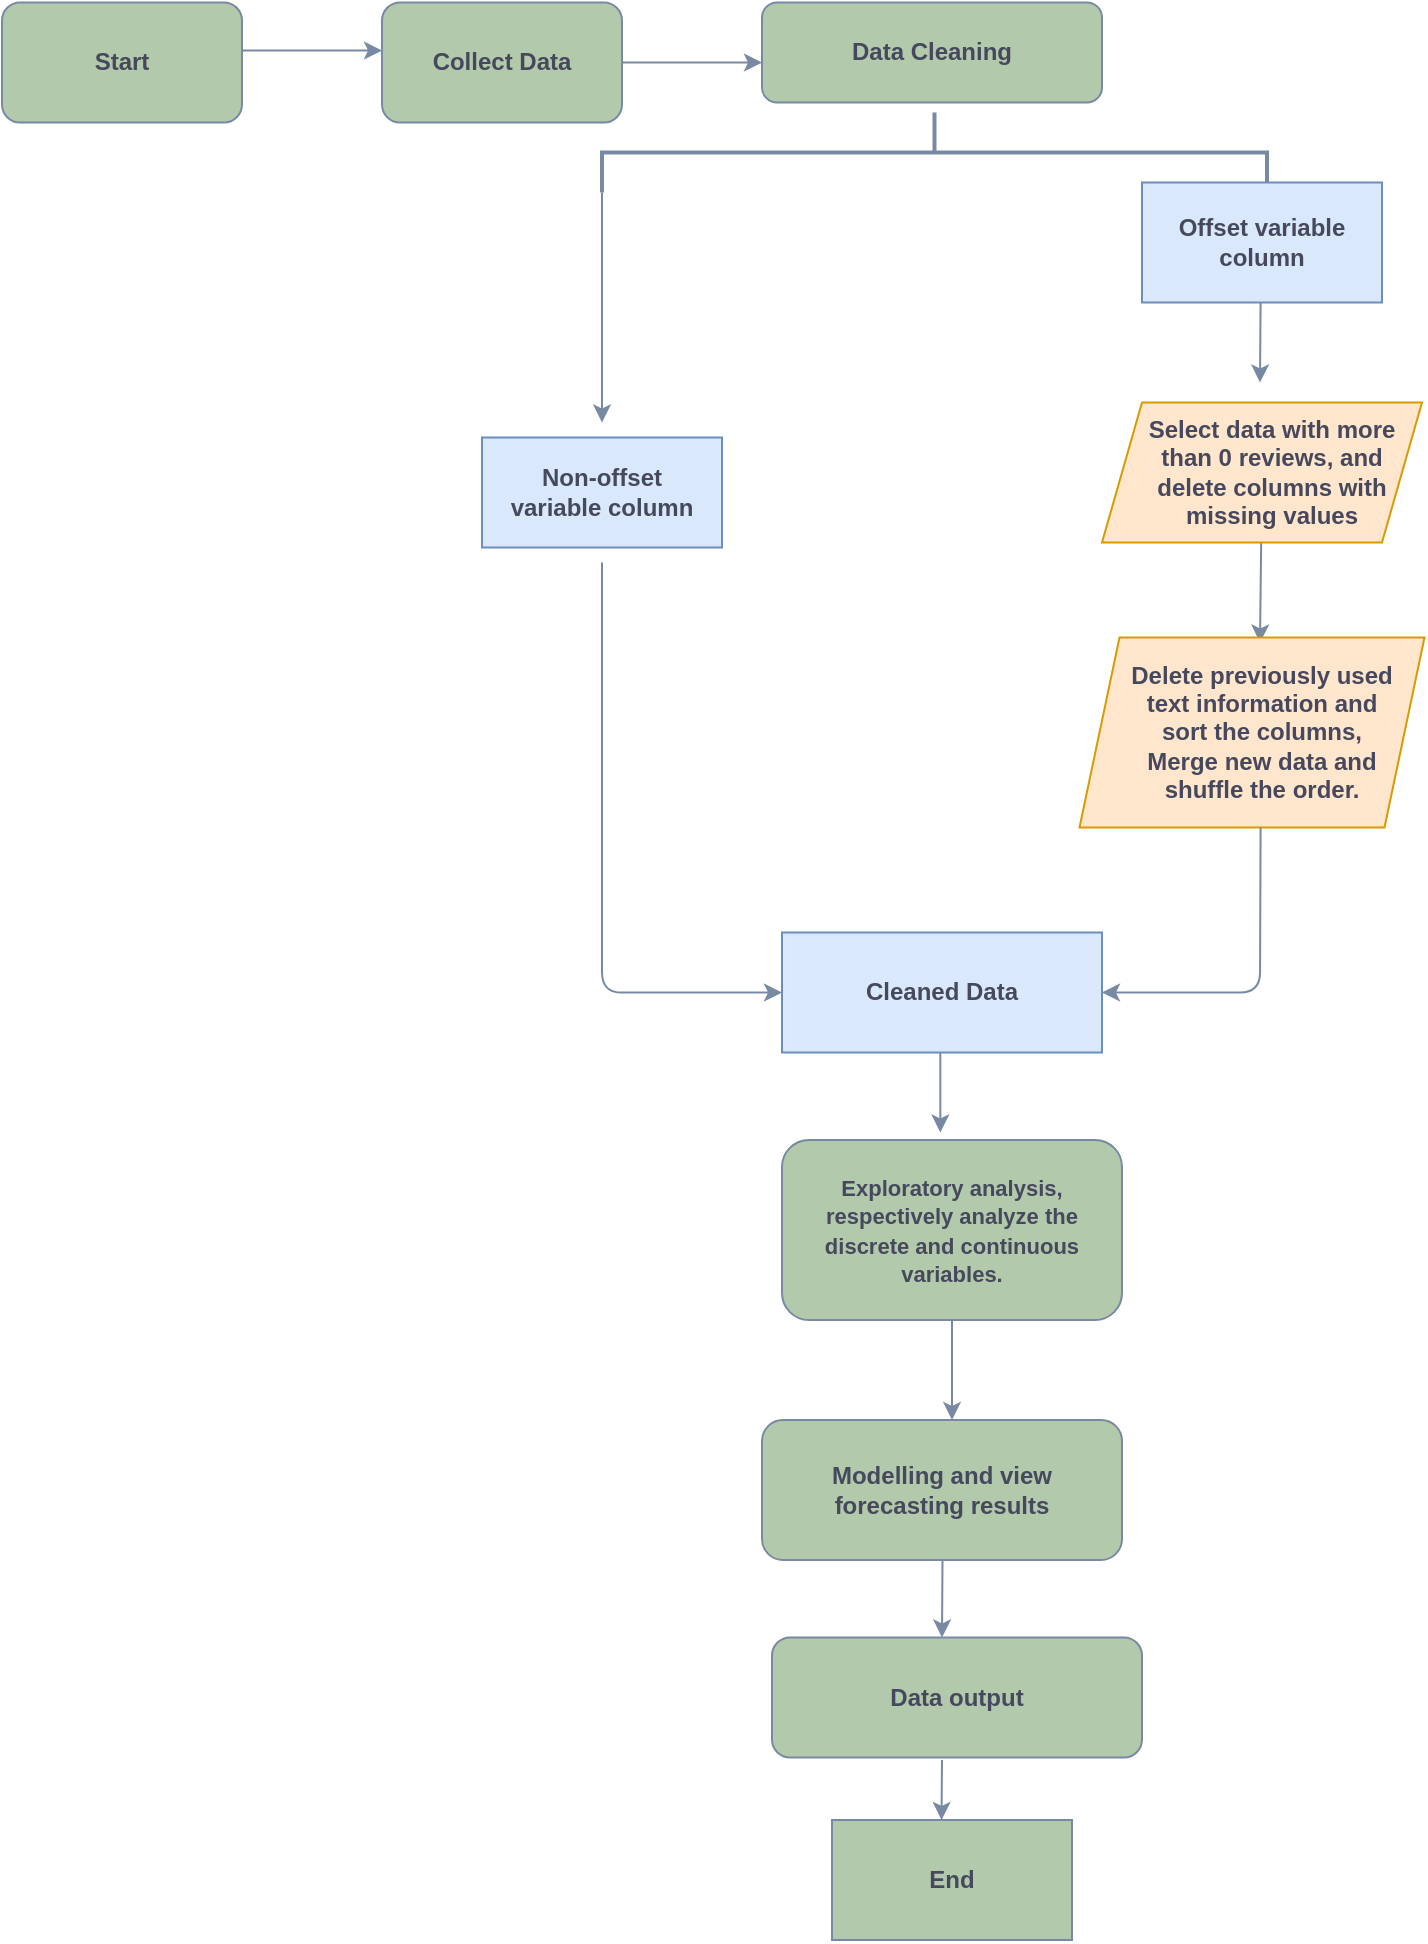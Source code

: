 <mxfile version="14.1.8" type="github">
  <diagram id="C5RBs43oDa-KdzZeNtuy" name="Page-1">
    <mxGraphModel dx="3115" dy="1123" grid="1" gridSize="10" guides="1" tooltips="1" connect="1" arrows="1" fold="1" page="1" pageScale="1" pageWidth="827" pageHeight="1169" math="0" shadow="0">
      <root>
        <mxCell id="WIyWlLk6GJQsqaUBKTNV-0" />
        <mxCell id="WIyWlLk6GJQsqaUBKTNV-1" parent="WIyWlLk6GJQsqaUBKTNV-0" />
        <mxCell id="NvLyVQuICIGfQE2wlEex-16" value="&lt;b&gt;Data Cleaning&lt;/b&gt;" style="rounded=1;whiteSpace=wrap;html=1;fontSize=12;glass=0;strokeWidth=1;shadow=0;fillColor=#B2C9AB;strokeColor=#788AA3;fontColor=#46495D;" vertex="1" parent="WIyWlLk6GJQsqaUBKTNV-1">
          <mxGeometry x="450" y="91.25" width="170" height="50" as="geometry" />
        </mxCell>
        <mxCell id="NvLyVQuICIGfQE2wlEex-76" style="edgeStyle=orthogonalEdgeStyle;rounded=0;orthogonalLoop=1;jettySize=auto;html=1;exitX=1;exitY=1;exitDx=0;exitDy=0;exitPerimeter=0;entryX=0.5;entryY=0;entryDx=0;entryDy=0;strokeColor=#788AA3;fontColor=#46495D;" edge="1" parent="WIyWlLk6GJQsqaUBKTNV-1" source="NvLyVQuICIGfQE2wlEex-30" target="NvLyVQuICIGfQE2wlEex-35">
          <mxGeometry relative="1" as="geometry" />
        </mxCell>
        <mxCell id="NvLyVQuICIGfQE2wlEex-30" value="" style="strokeWidth=2;html=1;shape=mxgraph.flowchart.annotation_2;align=left;labelPosition=right;pointerEvents=1;rotation=90;fillColor=#B2C9AB;strokeColor=#788AA3;fontColor=#46495D;" vertex="1" parent="WIyWlLk6GJQsqaUBKTNV-1">
          <mxGeometry x="516.25" width="40" height="332.5" as="geometry" />
        </mxCell>
        <mxCell id="NvLyVQuICIGfQE2wlEex-31" value="" style="verticalLabelPosition=bottom;verticalAlign=top;html=1;shape=mxgraph.basic.rect;fillColor2=none;strokeWidth=1;size=20;indent=5;fillColor=#dae8fc;strokeColor=#6c8ebf;" vertex="1" parent="WIyWlLk6GJQsqaUBKTNV-1">
          <mxGeometry x="310" y="308.75" width="120" height="55" as="geometry" />
        </mxCell>
        <mxCell id="NvLyVQuICIGfQE2wlEex-37" value="" style="verticalLabelPosition=bottom;verticalAlign=top;html=1;shape=mxgraph.basic.rect;fillColor2=none;strokeWidth=1;size=20;indent=5;fillColor=#dae8fc;strokeColor=#6c8ebf;" vertex="1" parent="WIyWlLk6GJQsqaUBKTNV-1">
          <mxGeometry x="640" y="181.25" width="120" height="60" as="geometry" />
        </mxCell>
        <mxCell id="NvLyVQuICIGfQE2wlEex-38" value="&lt;b&gt;Offset variable column&lt;/b&gt;" style="text;html=1;strokeColor=none;fillColor=none;align=center;verticalAlign=middle;whiteSpace=wrap;rounded=0;fontColor=#46495D;" vertex="1" parent="WIyWlLk6GJQsqaUBKTNV-1">
          <mxGeometry x="650" y="181.25" width="100" height="60" as="geometry" />
        </mxCell>
        <mxCell id="NvLyVQuICIGfQE2wlEex-39" value="" style="endArrow=classic;html=1;strokeColor=#788AA3;fontColor=#46495D;" edge="1" parent="WIyWlLk6GJQsqaUBKTNV-1">
          <mxGeometry width="50" height="50" relative="1" as="geometry">
            <mxPoint x="699.29" y="241.25" as="sourcePoint" />
            <mxPoint x="699" y="281.25" as="targetPoint" />
          </mxGeometry>
        </mxCell>
        <mxCell id="NvLyVQuICIGfQE2wlEex-43" value="" style="endArrow=classic;html=1;strokeColor=#788AA3;fontColor=#46495D;" edge="1" parent="WIyWlLk6GJQsqaUBKTNV-1">
          <mxGeometry width="50" height="50" relative="1" as="geometry">
            <mxPoint x="699.58" y="361.25" as="sourcePoint" />
            <mxPoint x="699" y="411.25" as="targetPoint" />
          </mxGeometry>
        </mxCell>
        <mxCell id="NvLyVQuICIGfQE2wlEex-46" value="" style="shape=parallelogram;perimeter=parallelogramPerimeter;whiteSpace=wrap;html=1;fixedSize=1;rounded=0;strokeWidth=1;fontStyle=1;verticalAlign=middle;fillColor=#ffe6cc;strokeColor=#d79b00;" vertex="1" parent="WIyWlLk6GJQsqaUBKTNV-1">
          <mxGeometry x="620" y="291.25" width="160" height="70" as="geometry" />
        </mxCell>
        <mxCell id="NvLyVQuICIGfQE2wlEex-48" value="&lt;b&gt;Select data with more than 0 reviews, and delete columns with missing values&lt;/b&gt;" style="text;html=1;strokeColor=none;fillColor=none;align=center;verticalAlign=middle;whiteSpace=wrap;rounded=0;strokeWidth=5;fontColor=#46495D;" vertex="1" parent="WIyWlLk6GJQsqaUBKTNV-1">
          <mxGeometry x="640" y="281.25" width="130" height="90" as="geometry" />
        </mxCell>
        <mxCell id="NvLyVQuICIGfQE2wlEex-49" value="" style="shape=parallelogram;perimeter=parallelogramPerimeter;whiteSpace=wrap;html=1;fixedSize=1;rounded=0;strokeWidth=1;fontStyle=1;verticalAlign=middle;fillColor=#ffe6cc;strokeColor=#d79b00;" vertex="1" parent="WIyWlLk6GJQsqaUBKTNV-1">
          <mxGeometry x="608.75" y="408.75" width="172.5" height="95" as="geometry" />
        </mxCell>
        <mxCell id="NvLyVQuICIGfQE2wlEex-50" value="&lt;p&gt;&lt;b&gt;Delete previously used text information and sort the columns, Merge new data and shuffle the order.&lt;/b&gt;&lt;/p&gt;" style="text;html=1;strokeColor=none;fillColor=none;align=center;verticalAlign=middle;whiteSpace=wrap;rounded=0;fontColor=#46495D;" vertex="1" parent="WIyWlLk6GJQsqaUBKTNV-1">
          <mxGeometry x="630" y="416.25" width="140" height="80" as="geometry" />
        </mxCell>
        <mxCell id="NvLyVQuICIGfQE2wlEex-52" value="" style="endArrow=classic;html=1;entryX=1;entryY=0.5;entryDx=0;entryDy=0;strokeColor=#788AA3;fontColor=#46495D;" edge="1" parent="WIyWlLk6GJQsqaUBKTNV-1" target="NvLyVQuICIGfQE2wlEex-58">
          <mxGeometry width="50" height="50" relative="1" as="geometry">
            <mxPoint x="699.29" y="503.75" as="sourcePoint" />
            <mxPoint x="640" y="561.25" as="targetPoint" />
            <Array as="points">
              <mxPoint x="699" y="586.25" />
            </Array>
          </mxGeometry>
        </mxCell>
        <mxCell id="NvLyVQuICIGfQE2wlEex-58" value="" style="rounded=0;whiteSpace=wrap;html=1;strokeColor=#6c8ebf;strokeWidth=1;fillColor=#dae8fc;" vertex="1" parent="WIyWlLk6GJQsqaUBKTNV-1">
          <mxGeometry x="460" y="556.25" width="160" height="60" as="geometry" />
        </mxCell>
        <mxCell id="NvLyVQuICIGfQE2wlEex-60" value="" style="edgeStyle=segmentEdgeStyle;endArrow=classic;html=1;entryX=0;entryY=0.5;entryDx=0;entryDy=0;strokeColor=#788AA3;fontColor=#46495D;" edge="1" parent="WIyWlLk6GJQsqaUBKTNV-1" source="NvLyVQuICIGfQE2wlEex-35" target="NvLyVQuICIGfQE2wlEex-58">
          <mxGeometry width="50" height="50" relative="1" as="geometry">
            <mxPoint x="370" y="241.25" as="sourcePoint" />
            <mxPoint x="370" y="451.25" as="targetPoint" />
            <Array as="points">
              <mxPoint x="370" y="586.25" />
            </Array>
          </mxGeometry>
        </mxCell>
        <mxCell id="NvLyVQuICIGfQE2wlEex-61" value="&lt;b&gt;Cleaned Data&lt;/b&gt;" style="text;html=1;strokeColor=none;fillColor=none;align=center;verticalAlign=middle;whiteSpace=wrap;rounded=0;fontColor=#46495D;" vertex="1" parent="WIyWlLk6GJQsqaUBKTNV-1">
          <mxGeometry x="490" y="576.25" width="100" height="20" as="geometry" />
        </mxCell>
        <mxCell id="NvLyVQuICIGfQE2wlEex-62" value="" style="endArrow=classic;html=1;strokeColor=#788AA3;fontColor=#46495D;" edge="1" parent="WIyWlLk6GJQsqaUBKTNV-1">
          <mxGeometry width="50" height="50" relative="1" as="geometry">
            <mxPoint x="539.17" y="616.25" as="sourcePoint" />
            <mxPoint x="539" y="656" as="targetPoint" />
            <Array as="points">
              <mxPoint x="539.17" y="656.25" />
            </Array>
          </mxGeometry>
        </mxCell>
        <mxCell id="NvLyVQuICIGfQE2wlEex-64" value="&lt;b style=&quot;font-size: 11px&quot;&gt;Exploratory analysis, respectively analyze the discrete and continuous variables.&lt;br style=&quot;font-size: 11px&quot;&gt;&lt;/b&gt;" style="rounded=1;whiteSpace=wrap;html=1;strokeColor=#788AA3;strokeWidth=1;fillColor=#B2C9AB;fontColor=#46495D;" vertex="1" parent="WIyWlLk6GJQsqaUBKTNV-1">
          <mxGeometry x="460" y="660" width="170" height="90" as="geometry" />
        </mxCell>
        <mxCell id="NvLyVQuICIGfQE2wlEex-67" value="" style="endArrow=classic;html=1;exitX=0.5;exitY=1;exitDx=0;exitDy=0;strokeColor=#788AA3;fontColor=#46495D;" edge="1" parent="WIyWlLk6GJQsqaUBKTNV-1" source="NvLyVQuICIGfQE2wlEex-64">
          <mxGeometry width="50" height="50" relative="1" as="geometry">
            <mxPoint x="539.17" y="771.25" as="sourcePoint" />
            <mxPoint x="545" y="800" as="targetPoint" />
          </mxGeometry>
        </mxCell>
        <mxCell id="NvLyVQuICIGfQE2wlEex-68" value="&lt;b&gt;Modelling and view forecasting results&lt;/b&gt;" style="rounded=1;whiteSpace=wrap;html=1;strokeColor=#788AA3;strokeWidth=1;fillColor=#B2C9AB;fontColor=#46495D;" vertex="1" parent="WIyWlLk6GJQsqaUBKTNV-1">
          <mxGeometry x="450" y="800" width="180" height="70" as="geometry" />
        </mxCell>
        <mxCell id="NvLyVQuICIGfQE2wlEex-70" value="&lt;b&gt;Collect Data&lt;/b&gt;" style="rounded=1;whiteSpace=wrap;html=1;strokeColor=#788AA3;strokeWidth=1;fillColor=#B2C9AB;fontColor=#46495D;" vertex="1" parent="WIyWlLk6GJQsqaUBKTNV-1">
          <mxGeometry x="260" y="91.25" width="120" height="60" as="geometry" />
        </mxCell>
        <mxCell id="NvLyVQuICIGfQE2wlEex-71" value="" style="endArrow=classic;html=1;strokeColor=#788AA3;fontColor=#46495D;" edge="1" parent="WIyWlLk6GJQsqaUBKTNV-1">
          <mxGeometry width="50" height="50" relative="1" as="geometry">
            <mxPoint x="150" y="115.25" as="sourcePoint" />
            <mxPoint x="260" y="115.25" as="targetPoint" />
          </mxGeometry>
        </mxCell>
        <mxCell id="NvLyVQuICIGfQE2wlEex-73" value="" style="endArrow=classic;html=1;exitX=1;exitY=0.5;exitDx=0;exitDy=0;strokeColor=#788AA3;fontColor=#46495D;" edge="1" parent="WIyWlLk6GJQsqaUBKTNV-1" source="NvLyVQuICIGfQE2wlEex-70">
          <mxGeometry width="50" height="50" relative="1" as="geometry">
            <mxPoint x="330" y="131.25" as="sourcePoint" />
            <mxPoint x="450" y="121.25" as="targetPoint" />
          </mxGeometry>
        </mxCell>
        <mxCell id="NvLyVQuICIGfQE2wlEex-74" value="&lt;b&gt;Start&lt;/b&gt;" style="rounded=1;whiteSpace=wrap;html=1;strokeColor=#788AA3;strokeWidth=1;fillColor=#B2C9AB;fontColor=#46495D;" vertex="1" parent="WIyWlLk6GJQsqaUBKTNV-1">
          <mxGeometry x="70" y="91.25" width="120" height="60" as="geometry" />
        </mxCell>
        <mxCell id="NvLyVQuICIGfQE2wlEex-35" value="&lt;b&gt;Non-offset variable column&lt;/b&gt;" style="text;html=1;strokeColor=none;fillColor=none;align=center;verticalAlign=middle;whiteSpace=wrap;rounded=0;fontColor=#46495D;" vertex="1" parent="WIyWlLk6GJQsqaUBKTNV-1">
          <mxGeometry x="320" y="301.25" width="100" height="70" as="geometry" />
        </mxCell>
        <mxCell id="NvLyVQuICIGfQE2wlEex-77" value="" style="endArrow=classic;html=1;strokeColor=#788AA3;fontColor=#46495D;" edge="1" parent="WIyWlLk6GJQsqaUBKTNV-1">
          <mxGeometry width="50" height="50" relative="1" as="geometry">
            <mxPoint x="540.25" y="870" as="sourcePoint" />
            <mxPoint x="540" y="908.75" as="targetPoint" />
          </mxGeometry>
        </mxCell>
        <mxCell id="NvLyVQuICIGfQE2wlEex-80" value="&lt;b&gt;Data output&lt;/b&gt;" style="rounded=1;whiteSpace=wrap;html=1;strokeColor=#788AA3;strokeWidth=1;fillColor=#B2C9AB;fontColor=#46495D;" vertex="1" parent="WIyWlLk6GJQsqaUBKTNV-1">
          <mxGeometry x="455" y="908.75" width="185" height="60" as="geometry" />
        </mxCell>
        <mxCell id="NvLyVQuICIGfQE2wlEex-84" value="&lt;b&gt;End&lt;/b&gt;" style="rounded=0;whiteSpace=wrap;html=1;strokeColor=#788AA3;strokeWidth=1;fillColor=#B2C9AB;fontColor=#46495D;" vertex="1" parent="WIyWlLk6GJQsqaUBKTNV-1">
          <mxGeometry x="485" y="1000" width="120" height="60" as="geometry" />
        </mxCell>
        <mxCell id="NvLyVQuICIGfQE2wlEex-85" value="" style="endArrow=classic;html=1;strokeColor=#788AA3;fontColor=#46495D;" edge="1" parent="WIyWlLk6GJQsqaUBKTNV-1">
          <mxGeometry width="50" height="50" relative="1" as="geometry">
            <mxPoint x="540" y="970" as="sourcePoint" />
            <mxPoint x="539.76" y="1000" as="targetPoint" />
            <Array as="points">
              <mxPoint x="539.76" y="1000" />
            </Array>
          </mxGeometry>
        </mxCell>
      </root>
    </mxGraphModel>
  </diagram>
</mxfile>
